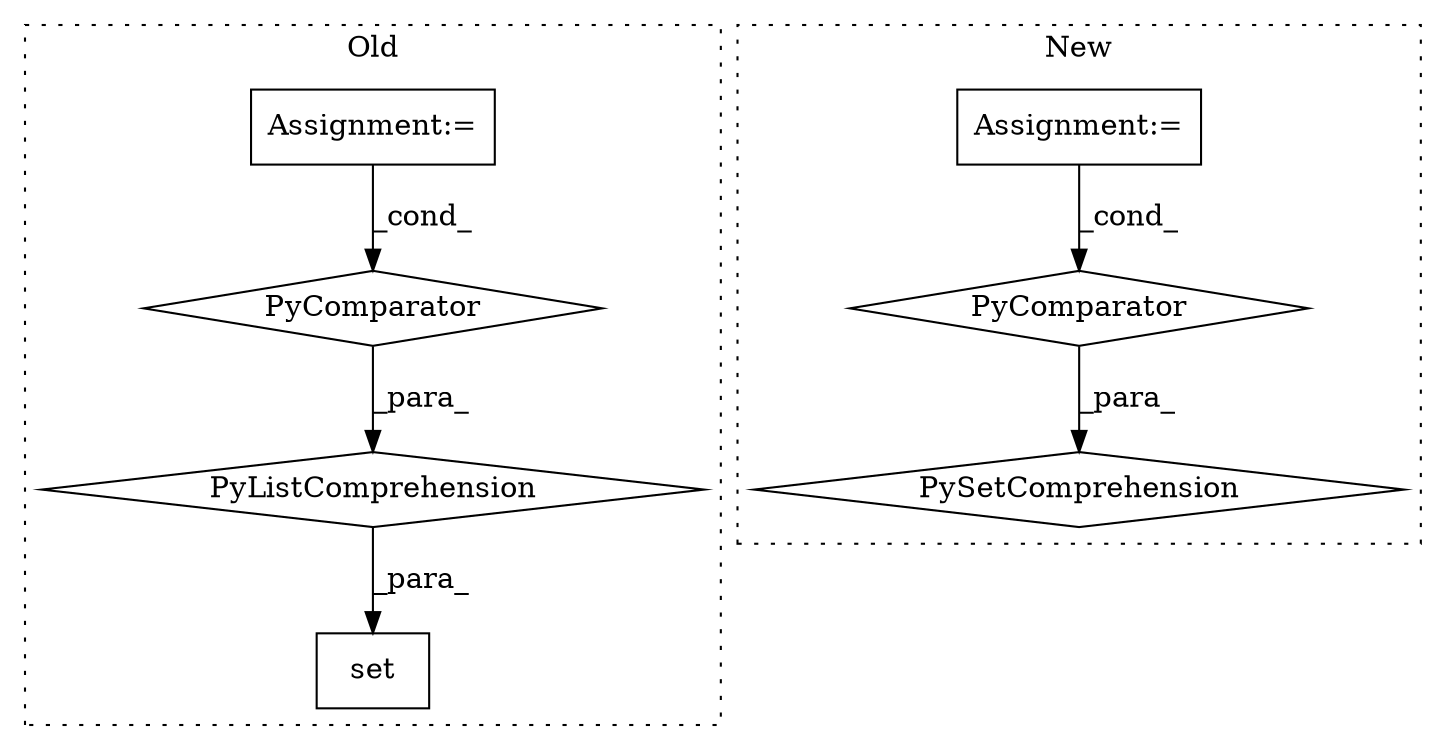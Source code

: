 digraph G {
subgraph cluster0 {
1 [label="PyListComprehension" a="109" s="1841" l="92" shape="diamond"];
3 [label="set" a="32" s="1826,1933" l="15,-5" shape="box"];
4 [label="PyComparator" a="113" s="1905" l="20" shape="diamond"];
7 [label="Assignment:=" a="7" s="1905" l="20" shape="box"];
label = "Old";
style="dotted";
}
subgraph cluster1 {
2 [label="PySetComprehension" a="111" s="1847" l="107" shape="diamond"];
5 [label="PyComparator" a="113" s="1926" l="20" shape="diamond"];
6 [label="Assignment:=" a="7" s="1926" l="20" shape="box"];
label = "New";
style="dotted";
}
1 -> 3 [label="_para_"];
4 -> 1 [label="_para_"];
5 -> 2 [label="_para_"];
6 -> 5 [label="_cond_"];
7 -> 4 [label="_cond_"];
}
